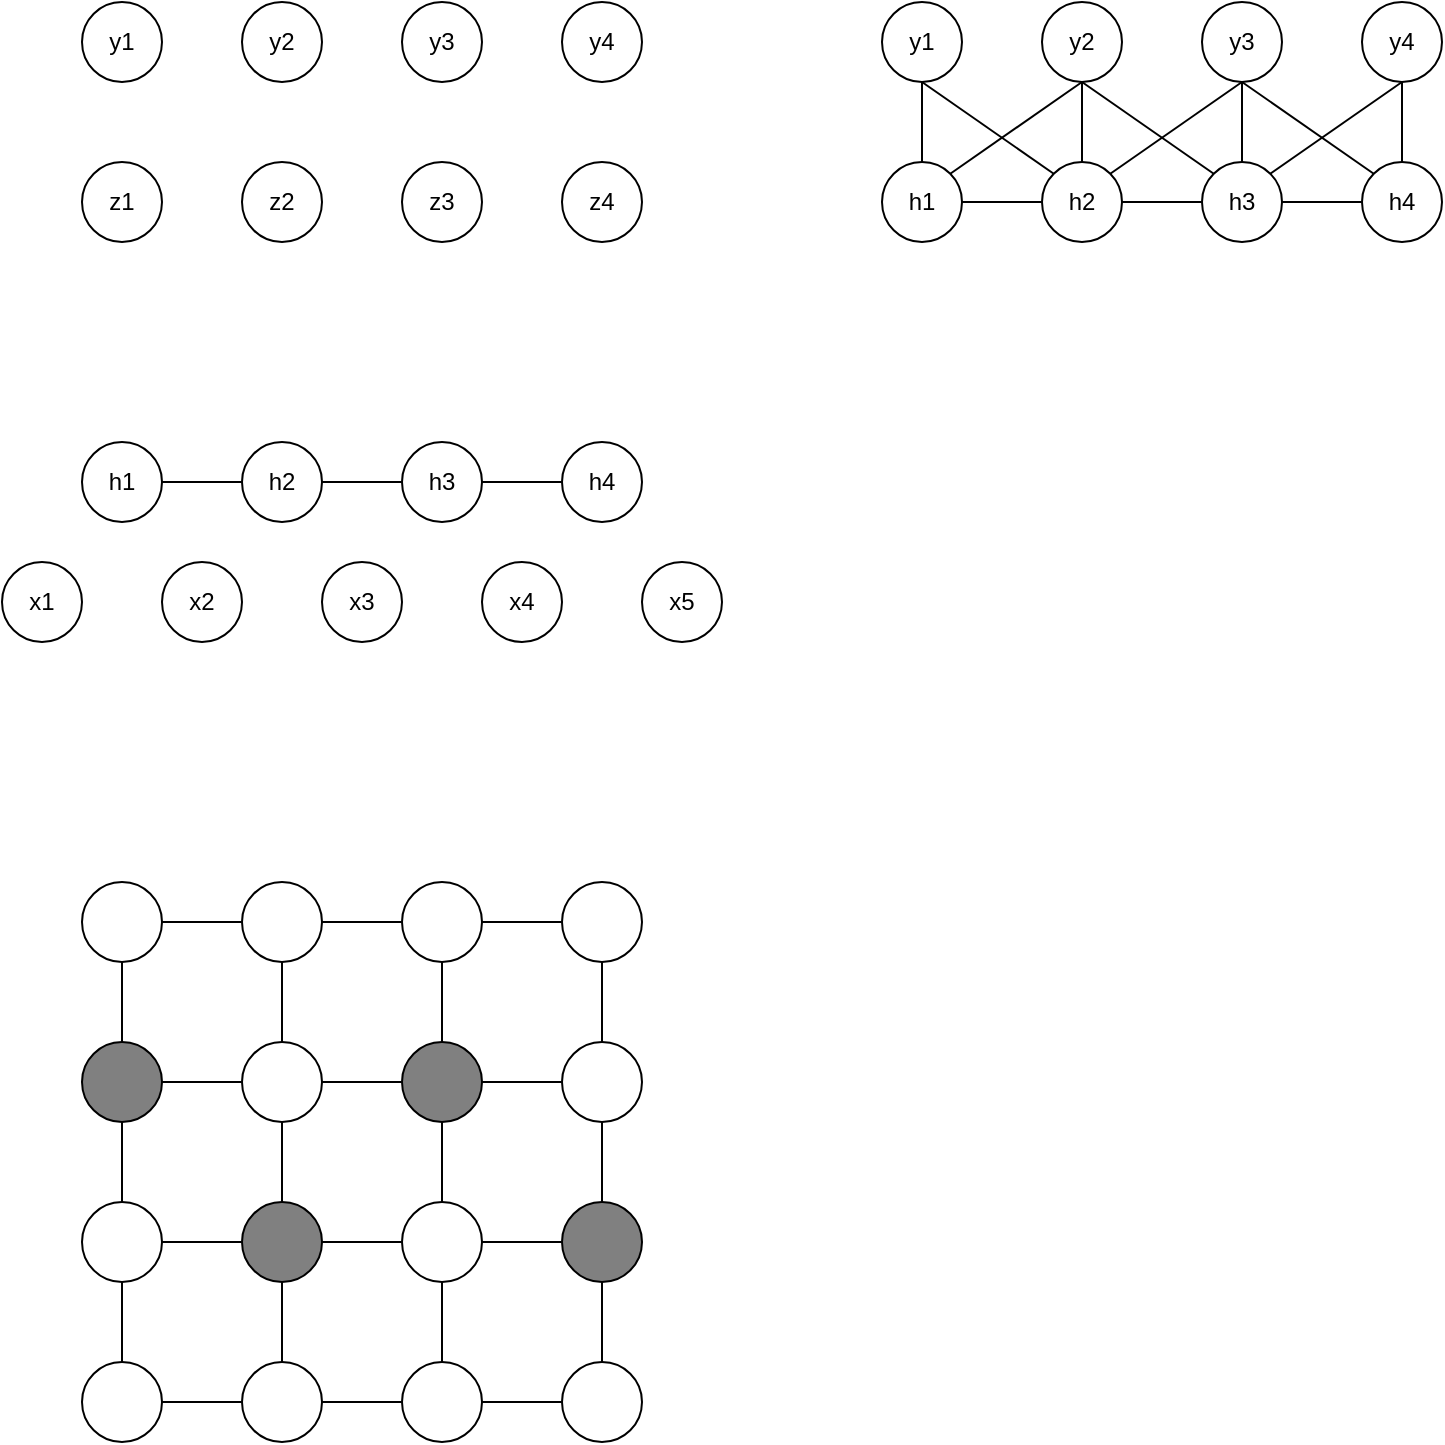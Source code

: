 <mxfile version="13.11.0" type="device"><diagram id="9BdkUuRpOJCoZ5W5CkKg" name="Page-1"><mxGraphModel dx="1179" dy="782" grid="1" gridSize="10" guides="1" tooltips="1" connect="1" arrows="1" fold="1" page="1" pageScale="1" pageWidth="850" pageHeight="1100" math="0" shadow="0"><root><mxCell id="0"/><mxCell id="1" parent="0"/><mxCell id="Aym_-QzWb7EHGAmADDZS-160" style="edgeStyle=none;rounded=0;orthogonalLoop=1;jettySize=auto;html=1;exitX=1;exitY=0.5;exitDx=0;exitDy=0;entryX=0;entryY=0.5;entryDx=0;entryDy=0;startArrow=none;startFill=0;endArrow=none;endFill=0;" edge="1" parent="1" source="Aym_-QzWb7EHGAmADDZS-1" target="Aym_-QzWb7EHGAmADDZS-36"><mxGeometry relative="1" as="geometry"/></mxCell><mxCell id="Aym_-QzWb7EHGAmADDZS-1" value="h1" style="ellipse;whiteSpace=wrap;html=1;aspect=fixed;" vertex="1" parent="1"><mxGeometry x="80" y="260" width="40" height="40" as="geometry"/></mxCell><mxCell id="Aym_-QzWb7EHGAmADDZS-34" value="h4" style="ellipse;whiteSpace=wrap;html=1;aspect=fixed;" vertex="1" parent="1"><mxGeometry x="320" y="260" width="40" height="40" as="geometry"/></mxCell><mxCell id="Aym_-QzWb7EHGAmADDZS-162" style="edgeStyle=none;rounded=0;orthogonalLoop=1;jettySize=auto;html=1;exitX=1;exitY=0.5;exitDx=0;exitDy=0;entryX=0;entryY=0.5;entryDx=0;entryDy=0;startArrow=none;startFill=0;endArrow=none;endFill=0;" edge="1" parent="1" source="Aym_-QzWb7EHGAmADDZS-35" target="Aym_-QzWb7EHGAmADDZS-34"><mxGeometry relative="1" as="geometry"/></mxCell><mxCell id="Aym_-QzWb7EHGAmADDZS-35" value="h3" style="ellipse;whiteSpace=wrap;html=1;aspect=fixed;" vertex="1" parent="1"><mxGeometry x="240" y="260" width="40" height="40" as="geometry"/></mxCell><mxCell id="Aym_-QzWb7EHGAmADDZS-161" style="edgeStyle=none;rounded=0;orthogonalLoop=1;jettySize=auto;html=1;exitX=1;exitY=0.5;exitDx=0;exitDy=0;entryX=0;entryY=0.5;entryDx=0;entryDy=0;startArrow=none;startFill=0;endArrow=none;endFill=0;" edge="1" parent="1" source="Aym_-QzWb7EHGAmADDZS-36" target="Aym_-QzWb7EHGAmADDZS-35"><mxGeometry relative="1" as="geometry"/></mxCell><mxCell id="Aym_-QzWb7EHGAmADDZS-36" value="h2" style="ellipse;whiteSpace=wrap;html=1;aspect=fixed;" vertex="1" parent="1"><mxGeometry x="160" y="260" width="40" height="40" as="geometry"/></mxCell><mxCell id="Aym_-QzWb7EHGAmADDZS-37" value="x1" style="ellipse;whiteSpace=wrap;html=1;aspect=fixed;" vertex="1" parent="1"><mxGeometry x="40" y="320" width="40" height="40" as="geometry"/></mxCell><mxCell id="Aym_-QzWb7EHGAmADDZS-38" value="x5" style="ellipse;whiteSpace=wrap;html=1;aspect=fixed;" vertex="1" parent="1"><mxGeometry x="360" y="320" width="40" height="40" as="geometry"/></mxCell><mxCell id="Aym_-QzWb7EHGAmADDZS-39" value="x4" style="ellipse;whiteSpace=wrap;html=1;aspect=fixed;" vertex="1" parent="1"><mxGeometry x="280" y="320" width="40" height="40" as="geometry"/></mxCell><mxCell id="Aym_-QzWb7EHGAmADDZS-40" value="x3" style="ellipse;whiteSpace=wrap;html=1;aspect=fixed;" vertex="1" parent="1"><mxGeometry x="200" y="320" width="40" height="40" as="geometry"/></mxCell><mxCell id="Aym_-QzWb7EHGAmADDZS-41" value="y1" style="ellipse;whiteSpace=wrap;html=1;aspect=fixed;" vertex="1" parent="1"><mxGeometry x="80" y="40" width="40" height="40" as="geometry"/></mxCell><mxCell id="Aym_-QzWb7EHGAmADDZS-42" value="y4" style="ellipse;whiteSpace=wrap;html=1;aspect=fixed;" vertex="1" parent="1"><mxGeometry x="320" y="40" width="40" height="40" as="geometry"/></mxCell><mxCell id="Aym_-QzWb7EHGAmADDZS-43" value="y3" style="ellipse;whiteSpace=wrap;html=1;aspect=fixed;" vertex="1" parent="1"><mxGeometry x="240" y="40" width="40" height="40" as="geometry"/></mxCell><mxCell id="Aym_-QzWb7EHGAmADDZS-44" value="y2" style="ellipse;whiteSpace=wrap;html=1;aspect=fixed;" vertex="1" parent="1"><mxGeometry x="160" y="40" width="40" height="40" as="geometry"/></mxCell><mxCell id="Aym_-QzWb7EHGAmADDZS-45" value="z1" style="ellipse;whiteSpace=wrap;html=1;aspect=fixed;" vertex="1" parent="1"><mxGeometry x="80" y="120" width="40" height="40" as="geometry"/></mxCell><mxCell id="Aym_-QzWb7EHGAmADDZS-46" value="z4" style="ellipse;whiteSpace=wrap;html=1;aspect=fixed;" vertex="1" parent="1"><mxGeometry x="320" y="120" width="40" height="40" as="geometry"/></mxCell><mxCell id="Aym_-QzWb7EHGAmADDZS-47" value="z3" style="ellipse;whiteSpace=wrap;html=1;aspect=fixed;" vertex="1" parent="1"><mxGeometry x="240" y="120" width="40" height="40" as="geometry"/></mxCell><mxCell id="Aym_-QzWb7EHGAmADDZS-48" value="z2" style="ellipse;whiteSpace=wrap;html=1;aspect=fixed;" vertex="1" parent="1"><mxGeometry x="160" y="120" width="40" height="40" as="geometry"/></mxCell><mxCell id="Aym_-QzWb7EHGAmADDZS-49" value="x2" style="ellipse;whiteSpace=wrap;html=1;aspect=fixed;" vertex="1" parent="1"><mxGeometry x="120" y="320" width="40" height="40" as="geometry"/></mxCell><mxCell id="Aym_-QzWb7EHGAmADDZS-67" style="edgeStyle=orthogonalEdgeStyle;rounded=0;orthogonalLoop=1;jettySize=auto;html=1;exitX=0.5;exitY=1;exitDx=0;exitDy=0;entryX=0.5;entryY=0;entryDx=0;entryDy=0;startArrow=none;startFill=0;endArrow=none;endFill=0;" edge="1" parent="1" source="Aym_-QzWb7EHGAmADDZS-50" target="Aym_-QzWb7EHGAmADDZS-63"><mxGeometry relative="1" as="geometry"/></mxCell><mxCell id="Aym_-QzWb7EHGAmADDZS-71" style="rounded=0;orthogonalLoop=1;jettySize=auto;html=1;exitX=0.5;exitY=1;exitDx=0;exitDy=0;startArrow=none;startFill=0;endArrow=none;endFill=0;entryX=0;entryY=0;entryDx=0;entryDy=0;" edge="1" parent="1" source="Aym_-QzWb7EHGAmADDZS-50" target="Aym_-QzWb7EHGAmADDZS-66"><mxGeometry relative="1" as="geometry"/></mxCell><mxCell id="Aym_-QzWb7EHGAmADDZS-50" value="y1" style="ellipse;whiteSpace=wrap;html=1;aspect=fixed;" vertex="1" parent="1"><mxGeometry x="480" y="40" width="40" height="40" as="geometry"/></mxCell><mxCell id="Aym_-QzWb7EHGAmADDZS-70" style="edgeStyle=orthogonalEdgeStyle;rounded=0;orthogonalLoop=1;jettySize=auto;html=1;exitX=0.5;exitY=1;exitDx=0;exitDy=0;entryX=0.5;entryY=0;entryDx=0;entryDy=0;startArrow=none;startFill=0;endArrow=none;endFill=0;" edge="1" parent="1" source="Aym_-QzWb7EHGAmADDZS-51" target="Aym_-QzWb7EHGAmADDZS-64"><mxGeometry relative="1" as="geometry"/></mxCell><mxCell id="Aym_-QzWb7EHGAmADDZS-76" style="edgeStyle=none;rounded=0;orthogonalLoop=1;jettySize=auto;html=1;exitX=0.5;exitY=1;exitDx=0;exitDy=0;entryX=1;entryY=0;entryDx=0;entryDy=0;startArrow=none;startFill=0;endArrow=none;endFill=0;" edge="1" parent="1" source="Aym_-QzWb7EHGAmADDZS-51" target="Aym_-QzWb7EHGAmADDZS-65"><mxGeometry relative="1" as="geometry"/></mxCell><mxCell id="Aym_-QzWb7EHGAmADDZS-51" value="y4" style="ellipse;whiteSpace=wrap;html=1;aspect=fixed;" vertex="1" parent="1"><mxGeometry x="720" y="40" width="40" height="40" as="geometry"/></mxCell><mxCell id="Aym_-QzWb7EHGAmADDZS-69" style="edgeStyle=orthogonalEdgeStyle;rounded=0;orthogonalLoop=1;jettySize=auto;html=1;exitX=0.5;exitY=1;exitDx=0;exitDy=0;entryX=0.5;entryY=0;entryDx=0;entryDy=0;startArrow=none;startFill=0;endArrow=none;endFill=0;" edge="1" parent="1" source="Aym_-QzWb7EHGAmADDZS-52" target="Aym_-QzWb7EHGAmADDZS-65"><mxGeometry relative="1" as="geometry"/></mxCell><mxCell id="Aym_-QzWb7EHGAmADDZS-75" style="edgeStyle=none;rounded=0;orthogonalLoop=1;jettySize=auto;html=1;exitX=0.5;exitY=1;exitDx=0;exitDy=0;entryX=0;entryY=0;entryDx=0;entryDy=0;startArrow=none;startFill=0;endArrow=none;endFill=0;" edge="1" parent="1" source="Aym_-QzWb7EHGAmADDZS-52" target="Aym_-QzWb7EHGAmADDZS-64"><mxGeometry relative="1" as="geometry"/></mxCell><mxCell id="Aym_-QzWb7EHGAmADDZS-52" value="y3" style="ellipse;whiteSpace=wrap;html=1;aspect=fixed;" vertex="1" parent="1"><mxGeometry x="640" y="40" width="40" height="40" as="geometry"/></mxCell><mxCell id="Aym_-QzWb7EHGAmADDZS-68" style="edgeStyle=orthogonalEdgeStyle;rounded=0;orthogonalLoop=1;jettySize=auto;html=1;exitX=0.5;exitY=1;exitDx=0;exitDy=0;entryX=0.5;entryY=0;entryDx=0;entryDy=0;startArrow=none;startFill=0;endArrow=none;endFill=0;" edge="1" parent="1" source="Aym_-QzWb7EHGAmADDZS-53" target="Aym_-QzWb7EHGAmADDZS-66"><mxGeometry relative="1" as="geometry"/></mxCell><mxCell id="Aym_-QzWb7EHGAmADDZS-72" style="edgeStyle=none;rounded=0;orthogonalLoop=1;jettySize=auto;html=1;exitX=0.5;exitY=1;exitDx=0;exitDy=0;entryX=1;entryY=0;entryDx=0;entryDy=0;startArrow=none;startFill=0;endArrow=none;endFill=0;" edge="1" parent="1" source="Aym_-QzWb7EHGAmADDZS-53" target="Aym_-QzWb7EHGAmADDZS-63"><mxGeometry relative="1" as="geometry"/></mxCell><mxCell id="Aym_-QzWb7EHGAmADDZS-73" style="edgeStyle=none;rounded=0;orthogonalLoop=1;jettySize=auto;html=1;exitX=0.5;exitY=1;exitDx=0;exitDy=0;entryX=0;entryY=0;entryDx=0;entryDy=0;startArrow=none;startFill=0;endArrow=none;endFill=0;" edge="1" parent="1" source="Aym_-QzWb7EHGAmADDZS-53" target="Aym_-QzWb7EHGAmADDZS-65"><mxGeometry relative="1" as="geometry"/></mxCell><mxCell id="Aym_-QzWb7EHGAmADDZS-53" value="y2" style="ellipse;whiteSpace=wrap;html=1;aspect=fixed;" vertex="1" parent="1"><mxGeometry x="560" y="40" width="40" height="40" as="geometry"/></mxCell><mxCell id="Aym_-QzWb7EHGAmADDZS-77" style="edgeStyle=none;rounded=0;orthogonalLoop=1;jettySize=auto;html=1;exitX=1;exitY=0.5;exitDx=0;exitDy=0;entryX=0;entryY=0.5;entryDx=0;entryDy=0;startArrow=none;startFill=0;endArrow=none;endFill=0;" edge="1" parent="1" source="Aym_-QzWb7EHGAmADDZS-63" target="Aym_-QzWb7EHGAmADDZS-66"><mxGeometry relative="1" as="geometry"/></mxCell><mxCell id="Aym_-QzWb7EHGAmADDZS-63" value="h1" style="ellipse;whiteSpace=wrap;html=1;aspect=fixed;" vertex="1" parent="1"><mxGeometry x="480" y="120" width="40" height="40" as="geometry"/></mxCell><mxCell id="Aym_-QzWb7EHGAmADDZS-64" value="h4" style="ellipse;whiteSpace=wrap;html=1;aspect=fixed;" vertex="1" parent="1"><mxGeometry x="720" y="120" width="40" height="40" as="geometry"/></mxCell><mxCell id="Aym_-QzWb7EHGAmADDZS-79" style="edgeStyle=none;rounded=0;orthogonalLoop=1;jettySize=auto;html=1;exitX=1;exitY=0.5;exitDx=0;exitDy=0;entryX=0;entryY=0.5;entryDx=0;entryDy=0;startArrow=none;startFill=0;endArrow=none;endFill=0;" edge="1" parent="1" source="Aym_-QzWb7EHGAmADDZS-65" target="Aym_-QzWb7EHGAmADDZS-64"><mxGeometry relative="1" as="geometry"/></mxCell><mxCell id="Aym_-QzWb7EHGAmADDZS-65" value="h3" style="ellipse;whiteSpace=wrap;html=1;aspect=fixed;" vertex="1" parent="1"><mxGeometry x="640" y="120" width="40" height="40" as="geometry"/></mxCell><mxCell id="Aym_-QzWb7EHGAmADDZS-74" style="edgeStyle=none;rounded=0;orthogonalLoop=1;jettySize=auto;html=1;exitX=1;exitY=0;exitDx=0;exitDy=0;entryX=0.5;entryY=1;entryDx=0;entryDy=0;startArrow=none;startFill=0;endArrow=none;endFill=0;" edge="1" parent="1" source="Aym_-QzWb7EHGAmADDZS-66" target="Aym_-QzWb7EHGAmADDZS-52"><mxGeometry relative="1" as="geometry"/></mxCell><mxCell id="Aym_-QzWb7EHGAmADDZS-78" style="edgeStyle=none;rounded=0;orthogonalLoop=1;jettySize=auto;html=1;exitX=1;exitY=0.5;exitDx=0;exitDy=0;entryX=0;entryY=0.5;entryDx=0;entryDy=0;startArrow=none;startFill=0;endArrow=none;endFill=0;" edge="1" parent="1" source="Aym_-QzWb7EHGAmADDZS-66" target="Aym_-QzWb7EHGAmADDZS-65"><mxGeometry relative="1" as="geometry"/></mxCell><mxCell id="Aym_-QzWb7EHGAmADDZS-66" value="h2" style="ellipse;whiteSpace=wrap;html=1;aspect=fixed;" vertex="1" parent="1"><mxGeometry x="560" y="120" width="40" height="40" as="geometry"/></mxCell><mxCell id="Aym_-QzWb7EHGAmADDZS-120" style="edgeStyle=none;rounded=0;orthogonalLoop=1;jettySize=auto;html=1;exitX=1;exitY=0.5;exitDx=0;exitDy=0;entryX=0;entryY=0.5;entryDx=0;entryDy=0;startArrow=none;startFill=0;endArrow=none;endFill=0;" edge="1" parent="1" source="Aym_-QzWb7EHGAmADDZS-122" target="Aym_-QzWb7EHGAmADDZS-130"><mxGeometry relative="1" as="geometry"/></mxCell><mxCell id="Aym_-QzWb7EHGAmADDZS-121" style="edgeStyle=none;rounded=0;orthogonalLoop=1;jettySize=auto;html=1;exitX=0.5;exitY=1;exitDx=0;exitDy=0;entryX=0.5;entryY=0;entryDx=0;entryDy=0;startArrow=none;startFill=0;endArrow=none;endFill=0;" edge="1" parent="1" source="Aym_-QzWb7EHGAmADDZS-122" target="Aym_-QzWb7EHGAmADDZS-133"><mxGeometry relative="1" as="geometry"/></mxCell><mxCell id="Aym_-QzWb7EHGAmADDZS-122" value="" style="ellipse;whiteSpace=wrap;html=1;aspect=fixed;" vertex="1" parent="1"><mxGeometry x="80" y="480" width="40" height="40" as="geometry"/></mxCell><mxCell id="Aym_-QzWb7EHGAmADDZS-123" style="edgeStyle=none;rounded=0;orthogonalLoop=1;jettySize=auto;html=1;exitX=0.5;exitY=1;exitDx=0;exitDy=0;entryX=0.5;entryY=0;entryDx=0;entryDy=0;startArrow=none;startFill=0;endArrow=none;endFill=0;" edge="1" parent="1" source="Aym_-QzWb7EHGAmADDZS-124" target="Aym_-QzWb7EHGAmADDZS-135"><mxGeometry relative="1" as="geometry"/></mxCell><mxCell id="Aym_-QzWb7EHGAmADDZS-124" value="" style="ellipse;whiteSpace=wrap;html=1;aspect=fixed;" vertex="1" parent="1"><mxGeometry x="320" y="480" width="40" height="40" as="geometry"/></mxCell><mxCell id="Aym_-QzWb7EHGAmADDZS-125" style="edgeStyle=none;rounded=0;orthogonalLoop=1;jettySize=auto;html=1;exitX=1;exitY=0.5;exitDx=0;exitDy=0;startArrow=none;startFill=0;endArrow=none;endFill=0;" edge="1" parent="1" source="Aym_-QzWb7EHGAmADDZS-127" target="Aym_-QzWb7EHGAmADDZS-124"><mxGeometry relative="1" as="geometry"/></mxCell><mxCell id="Aym_-QzWb7EHGAmADDZS-126" style="edgeStyle=none;rounded=0;orthogonalLoop=1;jettySize=auto;html=1;exitX=0.5;exitY=1;exitDx=0;exitDy=0;entryX=0.5;entryY=0;entryDx=0;entryDy=0;startArrow=none;startFill=0;endArrow=none;endFill=0;" edge="1" parent="1" source="Aym_-QzWb7EHGAmADDZS-127" target="Aym_-QzWb7EHGAmADDZS-138"><mxGeometry relative="1" as="geometry"/></mxCell><mxCell id="Aym_-QzWb7EHGAmADDZS-127" value="" style="ellipse;whiteSpace=wrap;html=1;aspect=fixed;fillColor=#FFFFFF;" vertex="1" parent="1"><mxGeometry x="240" y="480" width="40" height="40" as="geometry"/></mxCell><mxCell id="Aym_-QzWb7EHGAmADDZS-128" style="edgeStyle=none;rounded=0;orthogonalLoop=1;jettySize=auto;html=1;exitX=0.5;exitY=1;exitDx=0;exitDy=0;entryX=0.5;entryY=0;entryDx=0;entryDy=0;startArrow=none;startFill=0;endArrow=none;endFill=0;" edge="1" parent="1" source="Aym_-QzWb7EHGAmADDZS-130" target="Aym_-QzWb7EHGAmADDZS-141"><mxGeometry relative="1" as="geometry"/></mxCell><mxCell id="Aym_-QzWb7EHGAmADDZS-129" style="edgeStyle=none;rounded=0;orthogonalLoop=1;jettySize=auto;html=1;exitX=1;exitY=0.5;exitDx=0;exitDy=0;entryX=0;entryY=0.5;entryDx=0;entryDy=0;startArrow=none;startFill=0;endArrow=none;endFill=0;" edge="1" parent="1" source="Aym_-QzWb7EHGAmADDZS-130" target="Aym_-QzWb7EHGAmADDZS-127"><mxGeometry relative="1" as="geometry"/></mxCell><mxCell id="Aym_-QzWb7EHGAmADDZS-130" value="" style="ellipse;whiteSpace=wrap;html=1;aspect=fixed;" vertex="1" parent="1"><mxGeometry x="160" y="480" width="40" height="40" as="geometry"/></mxCell><mxCell id="Aym_-QzWb7EHGAmADDZS-131" style="edgeStyle=none;rounded=0;orthogonalLoop=1;jettySize=auto;html=1;exitX=0.5;exitY=1;exitDx=0;exitDy=0;entryX=0.5;entryY=0;entryDx=0;entryDy=0;startArrow=none;startFill=0;endArrow=none;endFill=0;" edge="1" parent="1" source="Aym_-QzWb7EHGAmADDZS-133" target="Aym_-QzWb7EHGAmADDZS-143"><mxGeometry relative="1" as="geometry"/></mxCell><mxCell id="Aym_-QzWb7EHGAmADDZS-132" style="edgeStyle=none;rounded=0;orthogonalLoop=1;jettySize=auto;html=1;exitX=1;exitY=0.5;exitDx=0;exitDy=0;entryX=0;entryY=0.5;entryDx=0;entryDy=0;startArrow=none;startFill=0;endArrow=none;endFill=0;" edge="1" parent="1" source="Aym_-QzWb7EHGAmADDZS-133" target="Aym_-QzWb7EHGAmADDZS-141"><mxGeometry relative="1" as="geometry"/></mxCell><mxCell id="Aym_-QzWb7EHGAmADDZS-133" value="" style="ellipse;whiteSpace=wrap;html=1;aspect=fixed;fillColor=#808080;" vertex="1" parent="1"><mxGeometry x="80" y="560" width="40" height="40" as="geometry"/></mxCell><mxCell id="Aym_-QzWb7EHGAmADDZS-134" style="edgeStyle=none;rounded=0;orthogonalLoop=1;jettySize=auto;html=1;exitX=0.5;exitY=1;exitDx=0;exitDy=0;entryX=0.5;entryY=0;entryDx=0;entryDy=0;startArrow=none;startFill=0;endArrow=none;endFill=0;" edge="1" parent="1" source="Aym_-QzWb7EHGAmADDZS-135" target="Aym_-QzWb7EHGAmADDZS-145"><mxGeometry relative="1" as="geometry"/></mxCell><mxCell id="Aym_-QzWb7EHGAmADDZS-135" value="" style="ellipse;whiteSpace=wrap;html=1;aspect=fixed;" vertex="1" parent="1"><mxGeometry x="320" y="560" width="40" height="40" as="geometry"/></mxCell><mxCell id="Aym_-QzWb7EHGAmADDZS-136" style="edgeStyle=none;rounded=0;orthogonalLoop=1;jettySize=auto;html=1;exitX=1;exitY=0.5;exitDx=0;exitDy=0;entryX=0;entryY=0.5;entryDx=0;entryDy=0;startArrow=none;startFill=0;endArrow=none;endFill=0;" edge="1" parent="1" source="Aym_-QzWb7EHGAmADDZS-138" target="Aym_-QzWb7EHGAmADDZS-135"><mxGeometry relative="1" as="geometry"/></mxCell><mxCell id="Aym_-QzWb7EHGAmADDZS-137" style="edgeStyle=none;rounded=0;orthogonalLoop=1;jettySize=auto;html=1;exitX=0.5;exitY=1;exitDx=0;exitDy=0;entryX=0.5;entryY=0;entryDx=0;entryDy=0;startArrow=none;startFill=0;endArrow=none;endFill=0;" edge="1" parent="1" source="Aym_-QzWb7EHGAmADDZS-138" target="Aym_-QzWb7EHGAmADDZS-147"><mxGeometry relative="1" as="geometry"/></mxCell><mxCell id="Aym_-QzWb7EHGAmADDZS-138" value="" style="ellipse;whiteSpace=wrap;html=1;aspect=fixed;fillColor=#808080;" vertex="1" parent="1"><mxGeometry x="240" y="560" width="40" height="40" as="geometry"/></mxCell><mxCell id="Aym_-QzWb7EHGAmADDZS-139" style="edgeStyle=none;rounded=0;orthogonalLoop=1;jettySize=auto;html=1;exitX=1;exitY=0.5;exitDx=0;exitDy=0;entryX=0;entryY=0.5;entryDx=0;entryDy=0;startArrow=none;startFill=0;endArrow=none;endFill=0;" edge="1" parent="1" source="Aym_-QzWb7EHGAmADDZS-141" target="Aym_-QzWb7EHGAmADDZS-138"><mxGeometry relative="1" as="geometry"/></mxCell><mxCell id="Aym_-QzWb7EHGAmADDZS-140" style="edgeStyle=none;rounded=0;orthogonalLoop=1;jettySize=auto;html=1;exitX=0.5;exitY=1;exitDx=0;exitDy=0;entryX=0.5;entryY=0;entryDx=0;entryDy=0;startArrow=none;startFill=0;endArrow=none;endFill=0;" edge="1" parent="1" source="Aym_-QzWb7EHGAmADDZS-141" target="Aym_-QzWb7EHGAmADDZS-151"><mxGeometry relative="1" as="geometry"/></mxCell><mxCell id="Aym_-QzWb7EHGAmADDZS-141" value="" style="ellipse;whiteSpace=wrap;html=1;aspect=fixed;fillColor=#FFFFFF;" vertex="1" parent="1"><mxGeometry x="160" y="560" width="40" height="40" as="geometry"/></mxCell><mxCell id="Aym_-QzWb7EHGAmADDZS-142" style="edgeStyle=none;rounded=0;orthogonalLoop=1;jettySize=auto;html=1;exitX=0.5;exitY=1;exitDx=0;exitDy=0;entryX=0.5;entryY=0;entryDx=0;entryDy=0;startArrow=none;startFill=0;endArrow=none;endFill=0;" edge="1" parent="1" source="Aym_-QzWb7EHGAmADDZS-143" target="Aym_-QzWb7EHGAmADDZS-153"><mxGeometry relative="1" as="geometry"/></mxCell><mxCell id="Aym_-QzWb7EHGAmADDZS-143" value="" style="ellipse;whiteSpace=wrap;html=1;aspect=fixed;" vertex="1" parent="1"><mxGeometry x="80" y="640" width="40" height="40" as="geometry"/></mxCell><mxCell id="Aym_-QzWb7EHGAmADDZS-144" style="edgeStyle=none;rounded=0;orthogonalLoop=1;jettySize=auto;html=1;exitX=0.5;exitY=1;exitDx=0;exitDy=0;entryX=0.5;entryY=0;entryDx=0;entryDy=0;startArrow=none;startFill=0;endArrow=none;endFill=0;" edge="1" parent="1" source="Aym_-QzWb7EHGAmADDZS-145" target="Aym_-QzWb7EHGAmADDZS-154"><mxGeometry relative="1" as="geometry"/></mxCell><mxCell id="Aym_-QzWb7EHGAmADDZS-145" value="" style="ellipse;whiteSpace=wrap;html=1;aspect=fixed;fillColor=#808080;" vertex="1" parent="1"><mxGeometry x="320" y="640" width="40" height="40" as="geometry"/></mxCell><mxCell id="Aym_-QzWb7EHGAmADDZS-146" style="edgeStyle=none;rounded=0;orthogonalLoop=1;jettySize=auto;html=1;exitX=1;exitY=0.5;exitDx=0;exitDy=0;entryX=0;entryY=0.5;entryDx=0;entryDy=0;startArrow=none;startFill=0;endArrow=none;endFill=0;" edge="1" parent="1" source="Aym_-QzWb7EHGAmADDZS-147" target="Aym_-QzWb7EHGAmADDZS-145"><mxGeometry relative="1" as="geometry"/></mxCell><mxCell id="Aym_-QzWb7EHGAmADDZS-147" value="" style="ellipse;whiteSpace=wrap;html=1;aspect=fixed;" vertex="1" parent="1"><mxGeometry x="240" y="640" width="40" height="40" as="geometry"/></mxCell><mxCell id="Aym_-QzWb7EHGAmADDZS-148" style="edgeStyle=none;rounded=0;orthogonalLoop=1;jettySize=auto;html=1;exitX=1;exitY=0.5;exitDx=0;exitDy=0;entryX=0;entryY=0.5;entryDx=0;entryDy=0;startArrow=none;startFill=0;endArrow=none;endFill=0;" edge="1" parent="1" source="Aym_-QzWb7EHGAmADDZS-151" target="Aym_-QzWb7EHGAmADDZS-147"><mxGeometry relative="1" as="geometry"/></mxCell><mxCell id="Aym_-QzWb7EHGAmADDZS-149" style="edgeStyle=none;rounded=0;orthogonalLoop=1;jettySize=auto;html=1;exitX=0;exitY=0.5;exitDx=0;exitDy=0;entryX=1;entryY=0.5;entryDx=0;entryDy=0;startArrow=none;startFill=0;endArrow=none;endFill=0;" edge="1" parent="1" source="Aym_-QzWb7EHGAmADDZS-151" target="Aym_-QzWb7EHGAmADDZS-143"><mxGeometry relative="1" as="geometry"/></mxCell><mxCell id="Aym_-QzWb7EHGAmADDZS-150" style="edgeStyle=none;rounded=0;orthogonalLoop=1;jettySize=auto;html=1;exitX=0.5;exitY=1;exitDx=0;exitDy=0;startArrow=none;startFill=0;endArrow=none;endFill=0;" edge="1" parent="1" source="Aym_-QzWb7EHGAmADDZS-151" target="Aym_-QzWb7EHGAmADDZS-159"><mxGeometry relative="1" as="geometry"/></mxCell><mxCell id="Aym_-QzWb7EHGAmADDZS-151" value="" style="ellipse;whiteSpace=wrap;html=1;aspect=fixed;fillColor=#808080;" vertex="1" parent="1"><mxGeometry x="160" y="640" width="40" height="40" as="geometry"/></mxCell><mxCell id="Aym_-QzWb7EHGAmADDZS-152" style="edgeStyle=none;rounded=0;orthogonalLoop=1;jettySize=auto;html=1;exitX=1;exitY=0.5;exitDx=0;exitDy=0;entryX=0;entryY=0.5;entryDx=0;entryDy=0;startArrow=none;startFill=0;endArrow=none;endFill=0;" edge="1" parent="1" source="Aym_-QzWb7EHGAmADDZS-153" target="Aym_-QzWb7EHGAmADDZS-159"><mxGeometry relative="1" as="geometry"/></mxCell><mxCell id="Aym_-QzWb7EHGAmADDZS-153" value="" style="ellipse;whiteSpace=wrap;html=1;aspect=fixed;" vertex="1" parent="1"><mxGeometry x="80" y="720" width="40" height="40" as="geometry"/></mxCell><mxCell id="Aym_-QzWb7EHGAmADDZS-154" value="" style="ellipse;whiteSpace=wrap;html=1;aspect=fixed;" vertex="1" parent="1"><mxGeometry x="320" y="720" width="40" height="40" as="geometry"/></mxCell><mxCell id="Aym_-QzWb7EHGAmADDZS-155" style="edgeStyle=none;rounded=0;orthogonalLoop=1;jettySize=auto;html=1;exitX=1;exitY=0.5;exitDx=0;exitDy=0;entryX=0;entryY=0.5;entryDx=0;entryDy=0;startArrow=none;startFill=0;endArrow=none;endFill=0;" edge="1" parent="1" source="Aym_-QzWb7EHGAmADDZS-157" target="Aym_-QzWb7EHGAmADDZS-154"><mxGeometry relative="1" as="geometry"/></mxCell><mxCell id="Aym_-QzWb7EHGAmADDZS-156" style="edgeStyle=none;rounded=0;orthogonalLoop=1;jettySize=auto;html=1;exitX=0.5;exitY=0;exitDx=0;exitDy=0;entryX=0.5;entryY=1;entryDx=0;entryDy=0;startArrow=none;startFill=0;endArrow=none;endFill=0;" edge="1" parent="1" source="Aym_-QzWb7EHGAmADDZS-157" target="Aym_-QzWb7EHGAmADDZS-147"><mxGeometry relative="1" as="geometry"/></mxCell><mxCell id="Aym_-QzWb7EHGAmADDZS-157" value="" style="ellipse;whiteSpace=wrap;html=1;aspect=fixed;" vertex="1" parent="1"><mxGeometry x="240" y="720" width="40" height="40" as="geometry"/></mxCell><mxCell id="Aym_-QzWb7EHGAmADDZS-158" style="edgeStyle=none;rounded=0;orthogonalLoop=1;jettySize=auto;html=1;exitX=1;exitY=0.5;exitDx=0;exitDy=0;entryX=0;entryY=0.5;entryDx=0;entryDy=0;startArrow=none;startFill=0;endArrow=none;endFill=0;" edge="1" parent="1" source="Aym_-QzWb7EHGAmADDZS-159" target="Aym_-QzWb7EHGAmADDZS-157"><mxGeometry relative="1" as="geometry"/></mxCell><mxCell id="Aym_-QzWb7EHGAmADDZS-159" value="" style="ellipse;whiteSpace=wrap;html=1;aspect=fixed;" vertex="1" parent="1"><mxGeometry x="160" y="720" width="40" height="40" as="geometry"/></mxCell></root></mxGraphModel></diagram></mxfile>